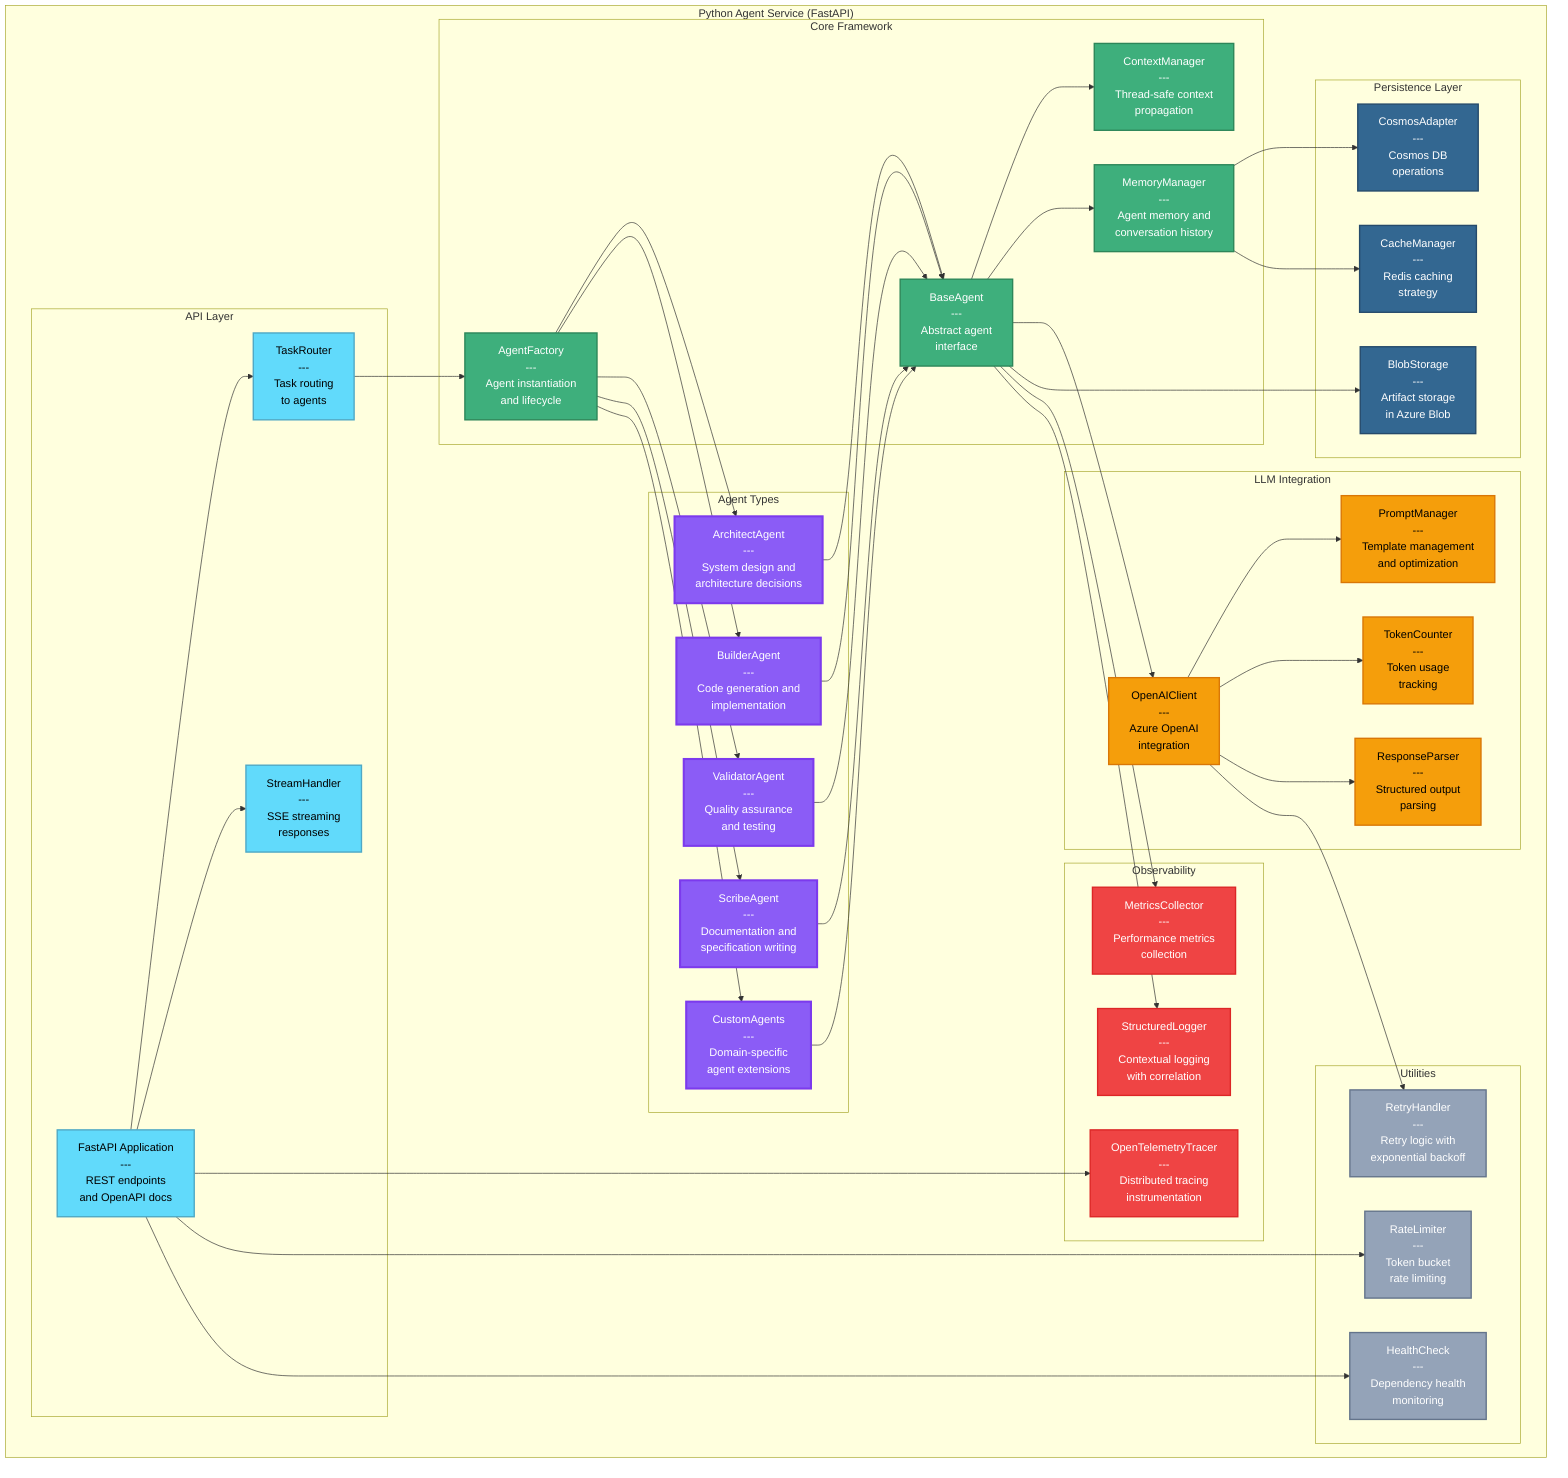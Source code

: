 %% C4 Component Diagram - Python Agent Service Components
%% Shows the internal architecture of the Python meta-agents service
%% Designed to support scalable agent operations across teams
%% Version: 1.0
%% Last Updated: 2025-10-14

graph TB
    subgraph "Python Agent Service (FastAPI)"
        subgraph "API Layer"
            fast_api["FastAPI Application<br/>---<br/>REST endpoints<br/>and OpenAPI docs"]
            task_router["TaskRouter<br/>---<br/>Task routing<br/>to agents"]
            stream_handler["StreamHandler<br/>---<br/>SSE streaming<br/>responses"]
        end

        subgraph "Agent Types"
            architect_agent["ArchitectAgent<br/>---<br/>System design and<br/>architecture decisions"]
            builder_agent["BuilderAgent<br/>---<br/>Code generation and<br/>implementation"]
            validator_agent["ValidatorAgent<br/>---<br/>Quality assurance<br/>and testing"]
            scribe_agent["ScribeAgent<br/>---<br/>Documentation and<br/>specification writing"]
            custom_agents["CustomAgents<br/>---<br/>Domain-specific<br/>agent extensions"]
        end

        subgraph "Core Framework"
            base_agent["BaseAgent<br/>---<br/>Abstract agent<br/>interface"]
            agent_factory["AgentFactory<br/>---<br/>Agent instantiation<br/>and lifecycle"]
            context_manager["ContextManager<br/>---<br/>Thread-safe context<br/>propagation"]
            memory_manager["MemoryManager<br/>---<br/>Agent memory and<br/>conversation history"]
        end

        subgraph "LLM Integration"
            openai_client["OpenAIClient<br/>---<br/>Azure OpenAI<br/>integration"]
            prompt_manager["PromptManager<br/>---<br/>Template management<br/>and optimization"]
            token_counter["TokenCounter<br/>---<br/>Token usage<br/>tracking"]
            response_parser["ResponseParser<br/>---<br/>Structured output<br/>parsing"]
        end

        subgraph "Persistence Layer"
            cosmos_adapter["CosmosAdapter<br/>---<br/>Cosmos DB<br/>operations"]
            cache_manager["CacheManager<br/>---<br/>Redis caching<br/>strategy"]
            blob_storage["BlobStorage<br/>---<br/>Artifact storage<br/>in Azure Blob"]
        end

        subgraph "Observability"
            tracer["OpenTelemetryTracer<br/>---<br/>Distributed tracing<br/>instrumentation"]
            metrics_collector["MetricsCollector<br/>---<br/>Performance metrics<br/>collection"]
            logger["StructuredLogger<br/>---<br/>Contextual logging<br/>with correlation"]
        end

        subgraph "Utilities"
            retry_handler["RetryHandler<br/>---<br/>Retry logic with<br/>exponential backoff"]
            rate_limiter["RateLimiter<br/>---<br/>Token bucket<br/>rate limiting"]
            health_check["HealthCheck<br/>---<br/>Dependency health<br/>monitoring"]
        end
    end

    %% Internal connections
    fast_api --> task_router
    fast_api --> stream_handler
    task_router --> agent_factory

    agent_factory --> architect_agent
    agent_factory --> builder_agent
    agent_factory --> validator_agent
    agent_factory --> scribe_agent
    agent_factory --> custom_agents

    architect_agent --> base_agent
    builder_agent --> base_agent
    validator_agent --> base_agent
    scribe_agent --> base_agent
    custom_agents --> base_agent

    base_agent --> context_manager
    base_agent --> memory_manager
    base_agent --> openai_client

    openai_client --> prompt_manager
    openai_client --> token_counter
    openai_client --> response_parser

    memory_manager --> cosmos_adapter
    memory_manager --> cache_manager
    base_agent --> blob_storage

    fast_api --> tracer
    base_agent --> metrics_collector
    base_agent --> logger

    openai_client --> retry_handler
    fast_api --> rate_limiter
    fast_api --> health_check

    %% Apply semantic color coding
    classDef api fill:#61dafb,stroke:#4fa8c5,color:#000,stroke-width:2px
    classDef agent fill:#8b5cf6,stroke:#7c3aed,color:#fff,stroke-width:3px
    classDef core fill:#3eaf7c,stroke:#2d8659,color:#fff,stroke-width:2px
    classDef llm fill:#f59e0b,stroke:#d97706,color:#000,stroke-width:2px
    classDef persistence fill:#336791,stroke:#254a6b,color:#fff,stroke-width:2px
    classDef observability fill:#ef4444,stroke:#dc2626,color:#fff,stroke-width:2px
    classDef utility fill:#94a3b8,stroke:#64748b,color:#fff,stroke-width:2px

    class fast_api,task_router,stream_handler api
    class architect_agent,builder_agent,validator_agent,scribe_agent,custom_agents agent
    class base_agent,agent_factory,context_manager,memory_manager core
    class openai_client,prompt_manager,token_counter,response_parser llm
    class cosmos_adapter,cache_manager,blob_storage persistence
    class tracer,metrics_collector,logger observability
    class retry_handler,rate_limiter,health_check utility